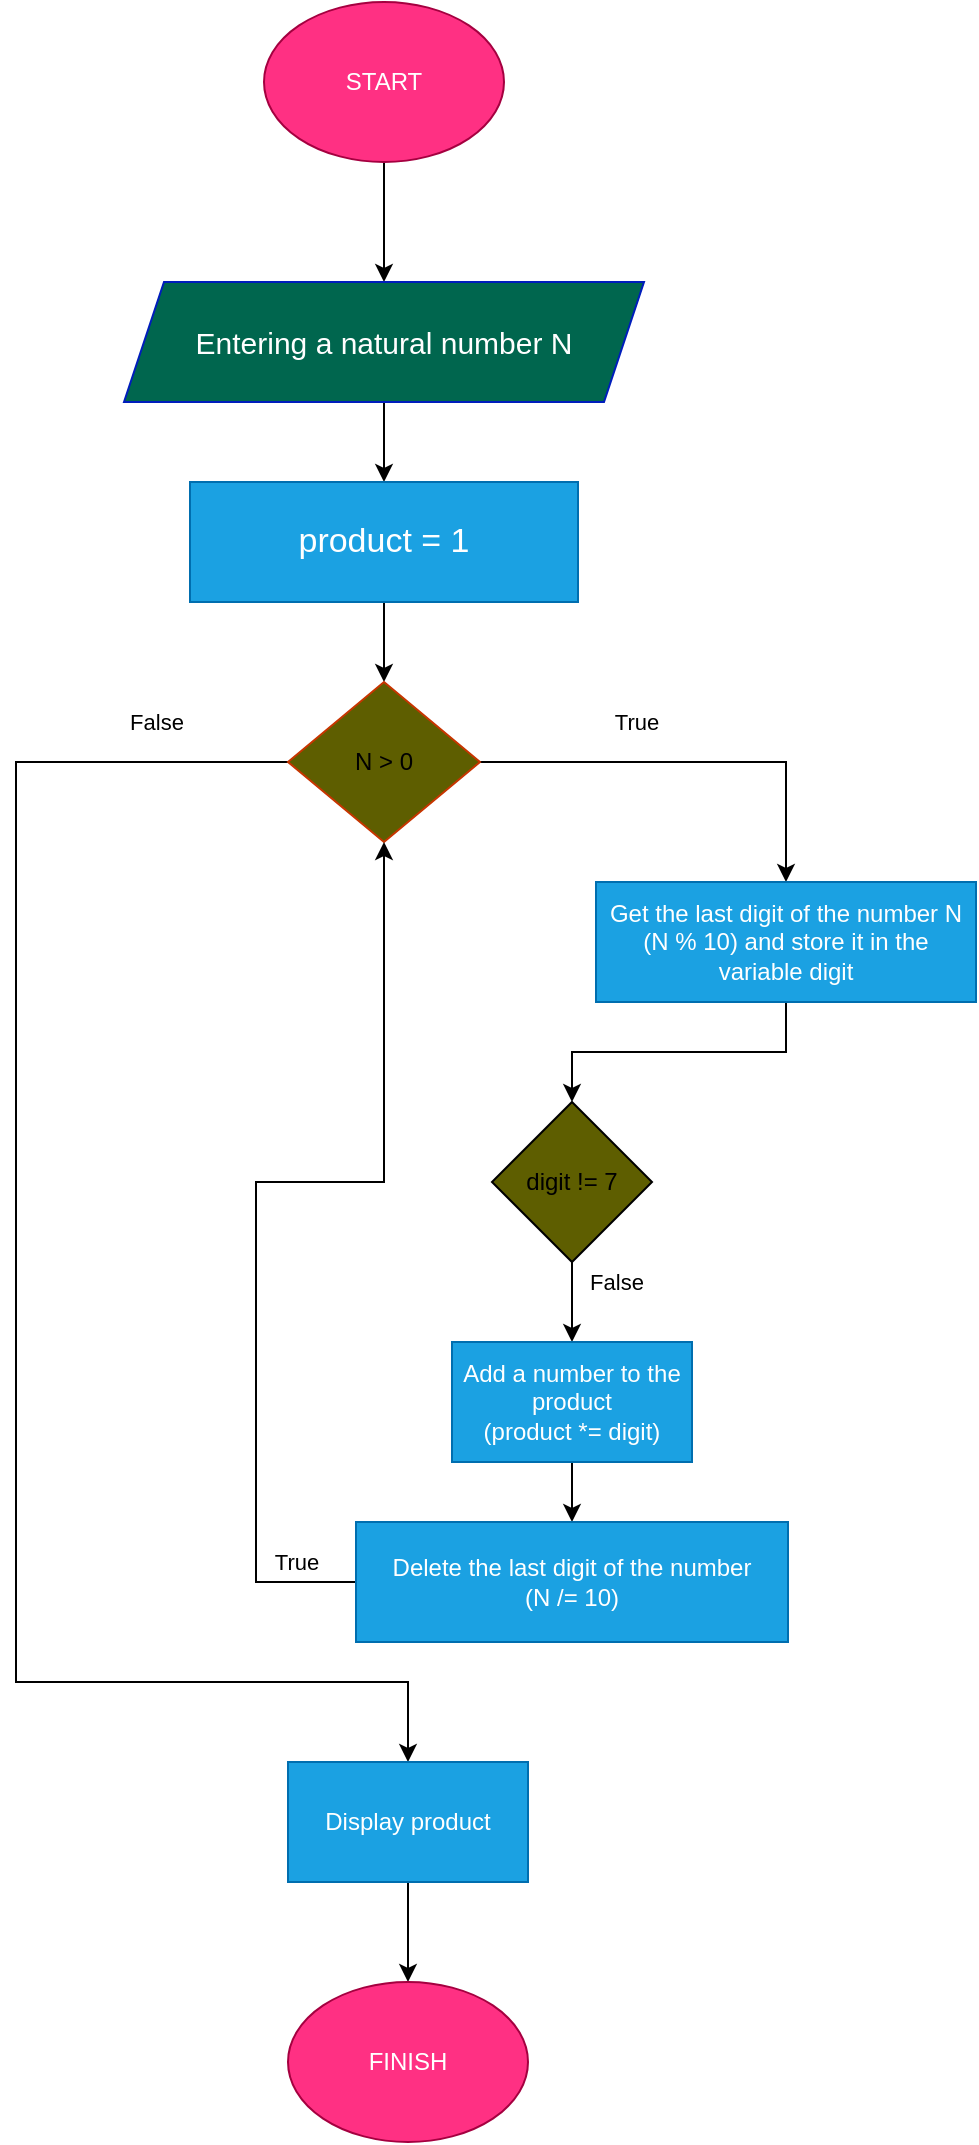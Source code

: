 <mxfile version="22.0.7" type="device">
  <diagram id="C5RBs43oDa-KdzZeNtuy" name="Page-1">
    <mxGraphModel dx="1992" dy="1134" grid="1" gridSize="10" guides="1" tooltips="1" connect="1" arrows="1" fold="1" page="1" pageScale="1" pageWidth="827" pageHeight="1169" math="0" shadow="0">
      <root>
        <mxCell id="WIyWlLk6GJQsqaUBKTNV-0" />
        <mxCell id="WIyWlLk6GJQsqaUBKTNV-1" parent="WIyWlLk6GJQsqaUBKTNV-0" />
        <mxCell id="112107x2XdIErrn3GAt6-4" style="edgeStyle=orthogonalEdgeStyle;rounded=0;orthogonalLoop=1;jettySize=auto;html=1;entryX=0.5;entryY=0;entryDx=0;entryDy=0;" edge="1" parent="WIyWlLk6GJQsqaUBKTNV-1" source="112107x2XdIErrn3GAt6-2" target="112107x2XdIErrn3GAt6-3">
          <mxGeometry relative="1" as="geometry" />
        </mxCell>
        <mxCell id="112107x2XdIErrn3GAt6-2" value="START" style="ellipse;whiteSpace=wrap;html=1;fillColor=#FF3083;strokeColor=#A50040;fontColor=#ffffff;" vertex="1" parent="WIyWlLk6GJQsqaUBKTNV-1">
          <mxGeometry x="354" y="10" width="120" height="80" as="geometry" />
        </mxCell>
        <mxCell id="112107x2XdIErrn3GAt6-6" style="edgeStyle=orthogonalEdgeStyle;rounded=0;orthogonalLoop=1;jettySize=auto;html=1;entryX=0.5;entryY=0;entryDx=0;entryDy=0;" edge="1" parent="WIyWlLk6GJQsqaUBKTNV-1" source="112107x2XdIErrn3GAt6-3" target="112107x2XdIErrn3GAt6-5">
          <mxGeometry relative="1" as="geometry" />
        </mxCell>
        <mxCell id="112107x2XdIErrn3GAt6-3" value="Entering a natural number N" style="shape=parallelogram;perimeter=parallelogramPerimeter;whiteSpace=wrap;html=1;fixedSize=1;fontSize=15;fillColor=#00664E;fontColor=#ffffff;strokeColor=#001DBC;" vertex="1" parent="WIyWlLk6GJQsqaUBKTNV-1">
          <mxGeometry x="284" y="150" width="260" height="60" as="geometry" />
        </mxCell>
        <mxCell id="112107x2XdIErrn3GAt6-8" style="edgeStyle=orthogonalEdgeStyle;rounded=0;orthogonalLoop=1;jettySize=auto;html=1;" edge="1" parent="WIyWlLk6GJQsqaUBKTNV-1" source="112107x2XdIErrn3GAt6-5" target="112107x2XdIErrn3GAt6-7">
          <mxGeometry relative="1" as="geometry" />
        </mxCell>
        <mxCell id="112107x2XdIErrn3GAt6-5" value="product = 1" style="rounded=1;whiteSpace=wrap;html=1;fontSize=17;arcSize=0;fillColor=#1ba1e2;fontColor=#ffffff;strokeColor=#006EAF;" vertex="1" parent="WIyWlLk6GJQsqaUBKTNV-1">
          <mxGeometry x="317" y="250" width="194" height="60" as="geometry" />
        </mxCell>
        <mxCell id="112107x2XdIErrn3GAt6-10" value="True" style="edgeStyle=orthogonalEdgeStyle;rounded=0;orthogonalLoop=1;jettySize=auto;html=1;" edge="1" parent="WIyWlLk6GJQsqaUBKTNV-1" source="112107x2XdIErrn3GAt6-7" target="112107x2XdIErrn3GAt6-9">
          <mxGeometry x="-0.268" y="20" relative="1" as="geometry">
            <mxPoint as="offset" />
          </mxGeometry>
        </mxCell>
        <mxCell id="112107x2XdIErrn3GAt6-25" value="False" style="edgeStyle=orthogonalEdgeStyle;rounded=0;orthogonalLoop=1;jettySize=auto;html=1;exitX=0;exitY=0.5;exitDx=0;exitDy=0;entryX=0.5;entryY=0;entryDx=0;entryDy=0;" edge="1" parent="WIyWlLk6GJQsqaUBKTNV-1" source="112107x2XdIErrn3GAt6-7" target="112107x2XdIErrn3GAt6-22">
          <mxGeometry x="-0.841" y="-20" relative="1" as="geometry">
            <mxPoint x="260.0" y="1030.0" as="targetPoint" />
            <Array as="points">
              <mxPoint x="230" y="390" />
              <mxPoint x="230" y="850" />
              <mxPoint x="426" y="850" />
            </Array>
            <mxPoint as="offset" />
          </mxGeometry>
        </mxCell>
        <mxCell id="112107x2XdIErrn3GAt6-7" value="N &amp;gt; 0" style="rhombus;whiteSpace=wrap;html=1;fillColor=#5E5E00;fontColor=#000000;strokeColor=#C73500;" vertex="1" parent="WIyWlLk6GJQsqaUBKTNV-1">
          <mxGeometry x="366" y="350" width="96" height="80" as="geometry" />
        </mxCell>
        <mxCell id="112107x2XdIErrn3GAt6-12" value="" style="edgeStyle=orthogonalEdgeStyle;rounded=0;orthogonalLoop=1;jettySize=auto;html=1;" edge="1" parent="WIyWlLk6GJQsqaUBKTNV-1" source="112107x2XdIErrn3GAt6-9" target="112107x2XdIErrn3GAt6-11">
          <mxGeometry relative="1" as="geometry" />
        </mxCell>
        <mxCell id="112107x2XdIErrn3GAt6-9" value="Get the last digit of the number N (N % 10) and store it in the variable digit" style="whiteSpace=wrap;html=1;fillColor=#1ba1e2;fontColor=#ffffff;strokeColor=#006EAF;" vertex="1" parent="WIyWlLk6GJQsqaUBKTNV-1">
          <mxGeometry x="520" y="450" width="190" height="60" as="geometry" />
        </mxCell>
        <mxCell id="112107x2XdIErrn3GAt6-14" value="False" style="edgeStyle=orthogonalEdgeStyle;rounded=0;orthogonalLoop=1;jettySize=auto;html=1;" edge="1" parent="WIyWlLk6GJQsqaUBKTNV-1" source="112107x2XdIErrn3GAt6-11" target="112107x2XdIErrn3GAt6-13">
          <mxGeometry x="-0.5" y="22" relative="1" as="geometry">
            <mxPoint as="offset" />
          </mxGeometry>
        </mxCell>
        <mxCell id="112107x2XdIErrn3GAt6-11" value="digit != 7" style="rhombus;whiteSpace=wrap;html=1;fillColor=#5E5E00;gradientColor=none;" vertex="1" parent="WIyWlLk6GJQsqaUBKTNV-1">
          <mxGeometry x="468" y="560" width="80" height="80" as="geometry" />
        </mxCell>
        <mxCell id="112107x2XdIErrn3GAt6-17" value="" style="edgeStyle=orthogonalEdgeStyle;rounded=0;orthogonalLoop=1;jettySize=auto;html=1;" edge="1" parent="WIyWlLk6GJQsqaUBKTNV-1" source="112107x2XdIErrn3GAt6-13" target="112107x2XdIErrn3GAt6-18">
          <mxGeometry relative="1" as="geometry">
            <mxPoint x="508" y="830" as="targetPoint" />
          </mxGeometry>
        </mxCell>
        <mxCell id="112107x2XdIErrn3GAt6-13" value="Аdd a number to the product&lt;br&gt;(product *= digit)" style="whiteSpace=wrap;html=1;fillColor=#1ba1e2;fontColor=#ffffff;strokeColor=#006EAF;" vertex="1" parent="WIyWlLk6GJQsqaUBKTNV-1">
          <mxGeometry x="448" y="680" width="120" height="60" as="geometry" />
        </mxCell>
        <mxCell id="112107x2XdIErrn3GAt6-24" value="True" style="edgeStyle=orthogonalEdgeStyle;rounded=0;orthogonalLoop=1;jettySize=auto;html=1;entryX=0.5;entryY=1;entryDx=0;entryDy=0;" edge="1" parent="WIyWlLk6GJQsqaUBKTNV-1" source="112107x2XdIErrn3GAt6-18" target="112107x2XdIErrn3GAt6-7">
          <mxGeometry x="-0.876" y="-10" relative="1" as="geometry">
            <Array as="points">
              <mxPoint x="350" y="800" />
              <mxPoint x="350" y="600" />
              <mxPoint x="414" y="600" />
            </Array>
            <mxPoint as="offset" />
          </mxGeometry>
        </mxCell>
        <mxCell id="112107x2XdIErrn3GAt6-18" value="Delete the last digit of the number&lt;br&gt;(N /= 10)" style="rounded=0;whiteSpace=wrap;html=1;fillColor=#1ba1e2;fontColor=#ffffff;strokeColor=#006EAF;" vertex="1" parent="WIyWlLk6GJQsqaUBKTNV-1">
          <mxGeometry x="400" y="770" width="216" height="60" as="geometry" />
        </mxCell>
        <mxCell id="112107x2XdIErrn3GAt6-27" style="edgeStyle=orthogonalEdgeStyle;rounded=0;orthogonalLoop=1;jettySize=auto;html=1;" edge="1" parent="WIyWlLk6GJQsqaUBKTNV-1" source="112107x2XdIErrn3GAt6-22" target="112107x2XdIErrn3GAt6-26">
          <mxGeometry relative="1" as="geometry" />
        </mxCell>
        <mxCell id="112107x2XdIErrn3GAt6-22" value="Display product" style="whiteSpace=wrap;html=1;fillColor=#1ba1e2;fontColor=#ffffff;strokeColor=#006EAF;" vertex="1" parent="WIyWlLk6GJQsqaUBKTNV-1">
          <mxGeometry x="366" y="890" width="120" height="60" as="geometry" />
        </mxCell>
        <mxCell id="112107x2XdIErrn3GAt6-26" value="FINISH" style="ellipse;whiteSpace=wrap;html=1;fillColor=#FF3083;strokeColor=#A50040;fontColor=#ffffff;" vertex="1" parent="WIyWlLk6GJQsqaUBKTNV-1">
          <mxGeometry x="366" y="1000" width="120" height="80" as="geometry" />
        </mxCell>
      </root>
    </mxGraphModel>
  </diagram>
</mxfile>
